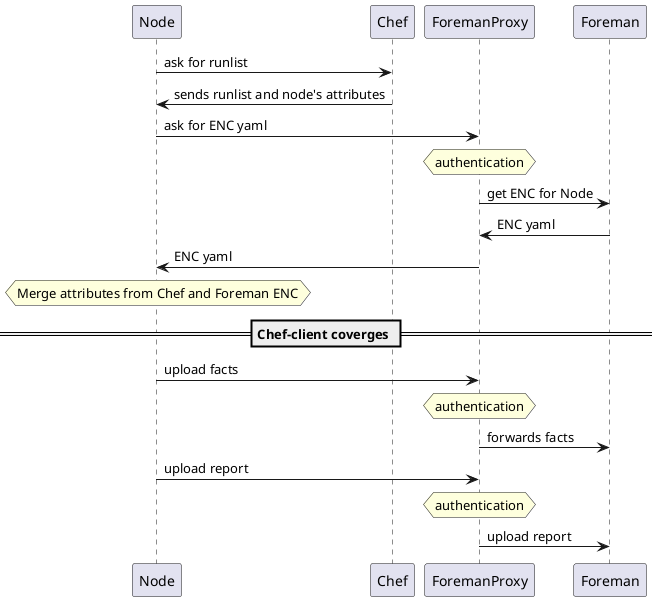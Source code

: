@startuml
Node -> Chef : ask for runlist
Chef -> Node : sends runlist and node's attributes
Node -> ForemanProxy : ask for ENC yaml
hnote over ForemanProxy : authentication
ForemanProxy -> Foreman : get ENC for Node
Foreman -> ForemanProxy : ENC yaml
ForemanProxy -> Node : ENC yaml
hnote over Node : Merge attributes from Chef and Foreman ENC
== Chef-client coverges ==
Node -> ForemanProxy : upload facts
hnote over ForemanProxy : authentication
ForemanProxy -> Foreman : forwards facts
Node -> ForemanProxy : upload report
hnote over ForemanProxy : authentication
ForemanProxy -> Foreman : upload report
@enduml
